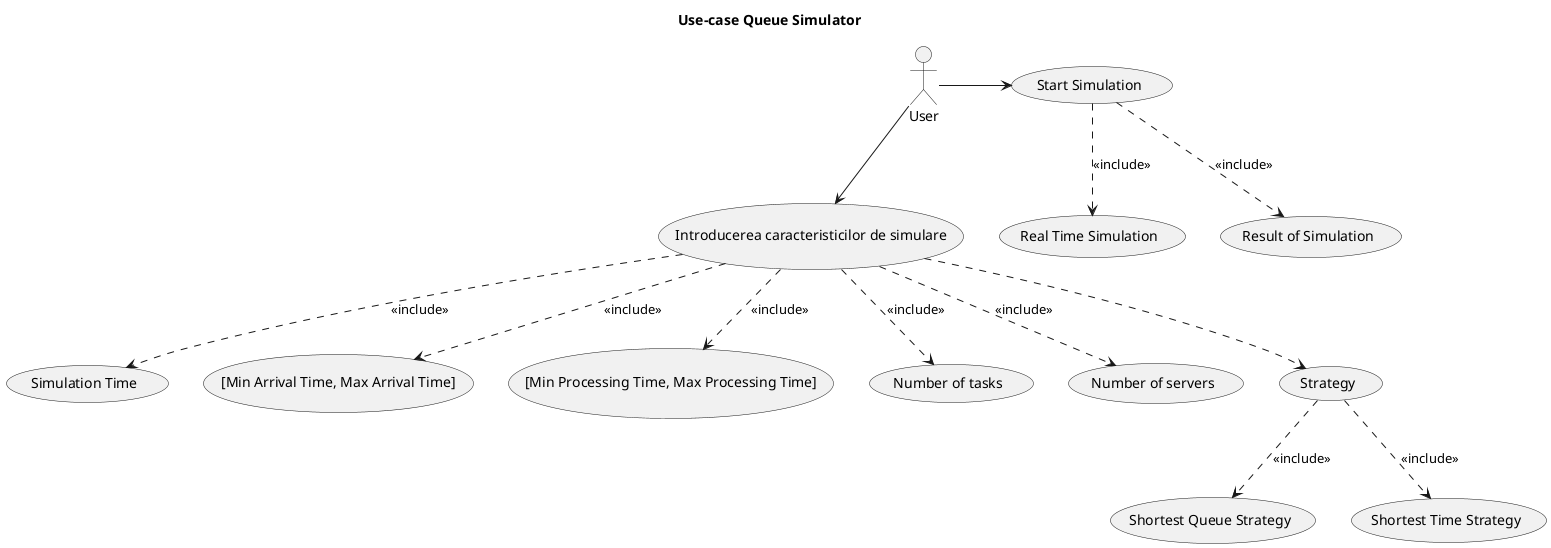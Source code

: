 @startuml
'https://plantuml.com/use-case-diagram
title Use-case Queue Simulator
actor User
(Introducerea caracteristicilor de simulare) as (carac)

User --> (carac)
User -> (Start Simulation)
(Start Simulation) ..> (Real Time Simulation): <<include>>
(Start Simulation) ..> (Result of Simulation): <<include>>
(carac) ..> (Simulation Time):<<include>>
(carac) ..> ([Min Arrival Time, Max Arrival Time]):<<include>>
(carac) ..> ([Min Processing Time, Max Processing Time]):<<include>>
(carac) ..> (Number of tasks):<<include>>
(carac) ..> (Number of servers):<<include>>
(carac) ..> (Strategy)
(Strategy) ..> (Shortest Queue Strategy):<<include>>
(Strategy) ..> (Shortest Time Strategy):<<include>>
@enduml